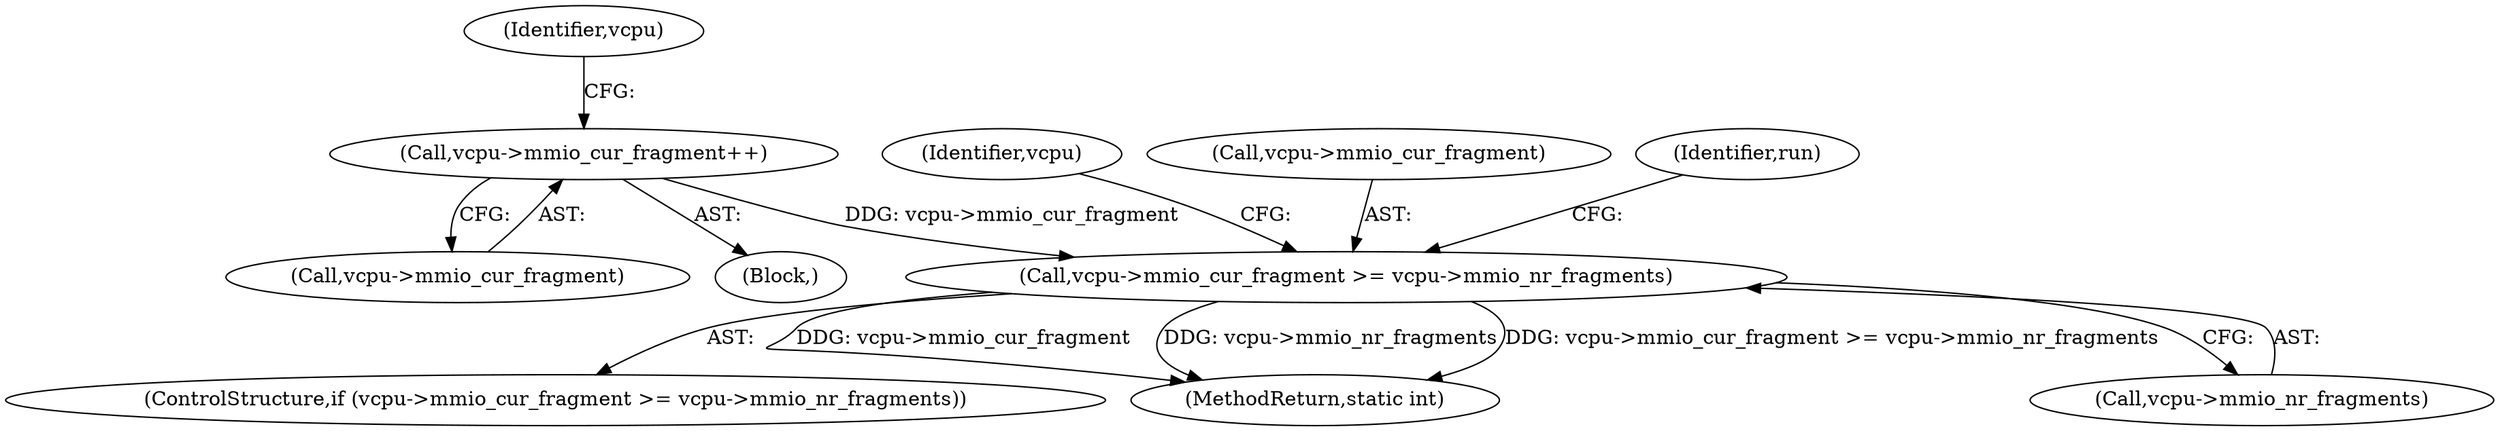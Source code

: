 digraph "0_linux_a08d3b3b99efd509133946056531cdf8f3a0c09b@pointer" {
"1000183" [label="(Call,vcpu->mmio_cur_fragment >= vcpu->mmio_nr_fragments)"];
"1000161" [label="(Call,vcpu->mmio_cur_fragment++)"];
"1000193" [label="(Identifier,vcpu)"];
"1000182" [label="(ControlStructure,if (vcpu->mmio_cur_fragment >= vcpu->mmio_nr_fragments))"];
"1000271" [label="(MethodReturn,static int)"];
"1000183" [label="(Call,vcpu->mmio_cur_fragment >= vcpu->mmio_nr_fragments)"];
"1000161" [label="(Call,vcpu->mmio_cur_fragment++)"];
"1000162" [label="(Call,vcpu->mmio_cur_fragment)"];
"1000184" [label="(Call,vcpu->mmio_cur_fragment)"];
"1000185" [label="(Identifier,vcpu)"];
"1000212" [label="(Identifier,run)"];
"1000158" [label="(Block,)"];
"1000187" [label="(Call,vcpu->mmio_nr_fragments)"];
"1000183" -> "1000182"  [label="AST: "];
"1000183" -> "1000187"  [label="CFG: "];
"1000184" -> "1000183"  [label="AST: "];
"1000187" -> "1000183"  [label="AST: "];
"1000193" -> "1000183"  [label="CFG: "];
"1000212" -> "1000183"  [label="CFG: "];
"1000183" -> "1000271"  [label="DDG: vcpu->mmio_cur_fragment"];
"1000183" -> "1000271"  [label="DDG: vcpu->mmio_nr_fragments"];
"1000183" -> "1000271"  [label="DDG: vcpu->mmio_cur_fragment >= vcpu->mmio_nr_fragments"];
"1000161" -> "1000183"  [label="DDG: vcpu->mmio_cur_fragment"];
"1000161" -> "1000158"  [label="AST: "];
"1000161" -> "1000162"  [label="CFG: "];
"1000162" -> "1000161"  [label="AST: "];
"1000185" -> "1000161"  [label="CFG: "];
}
